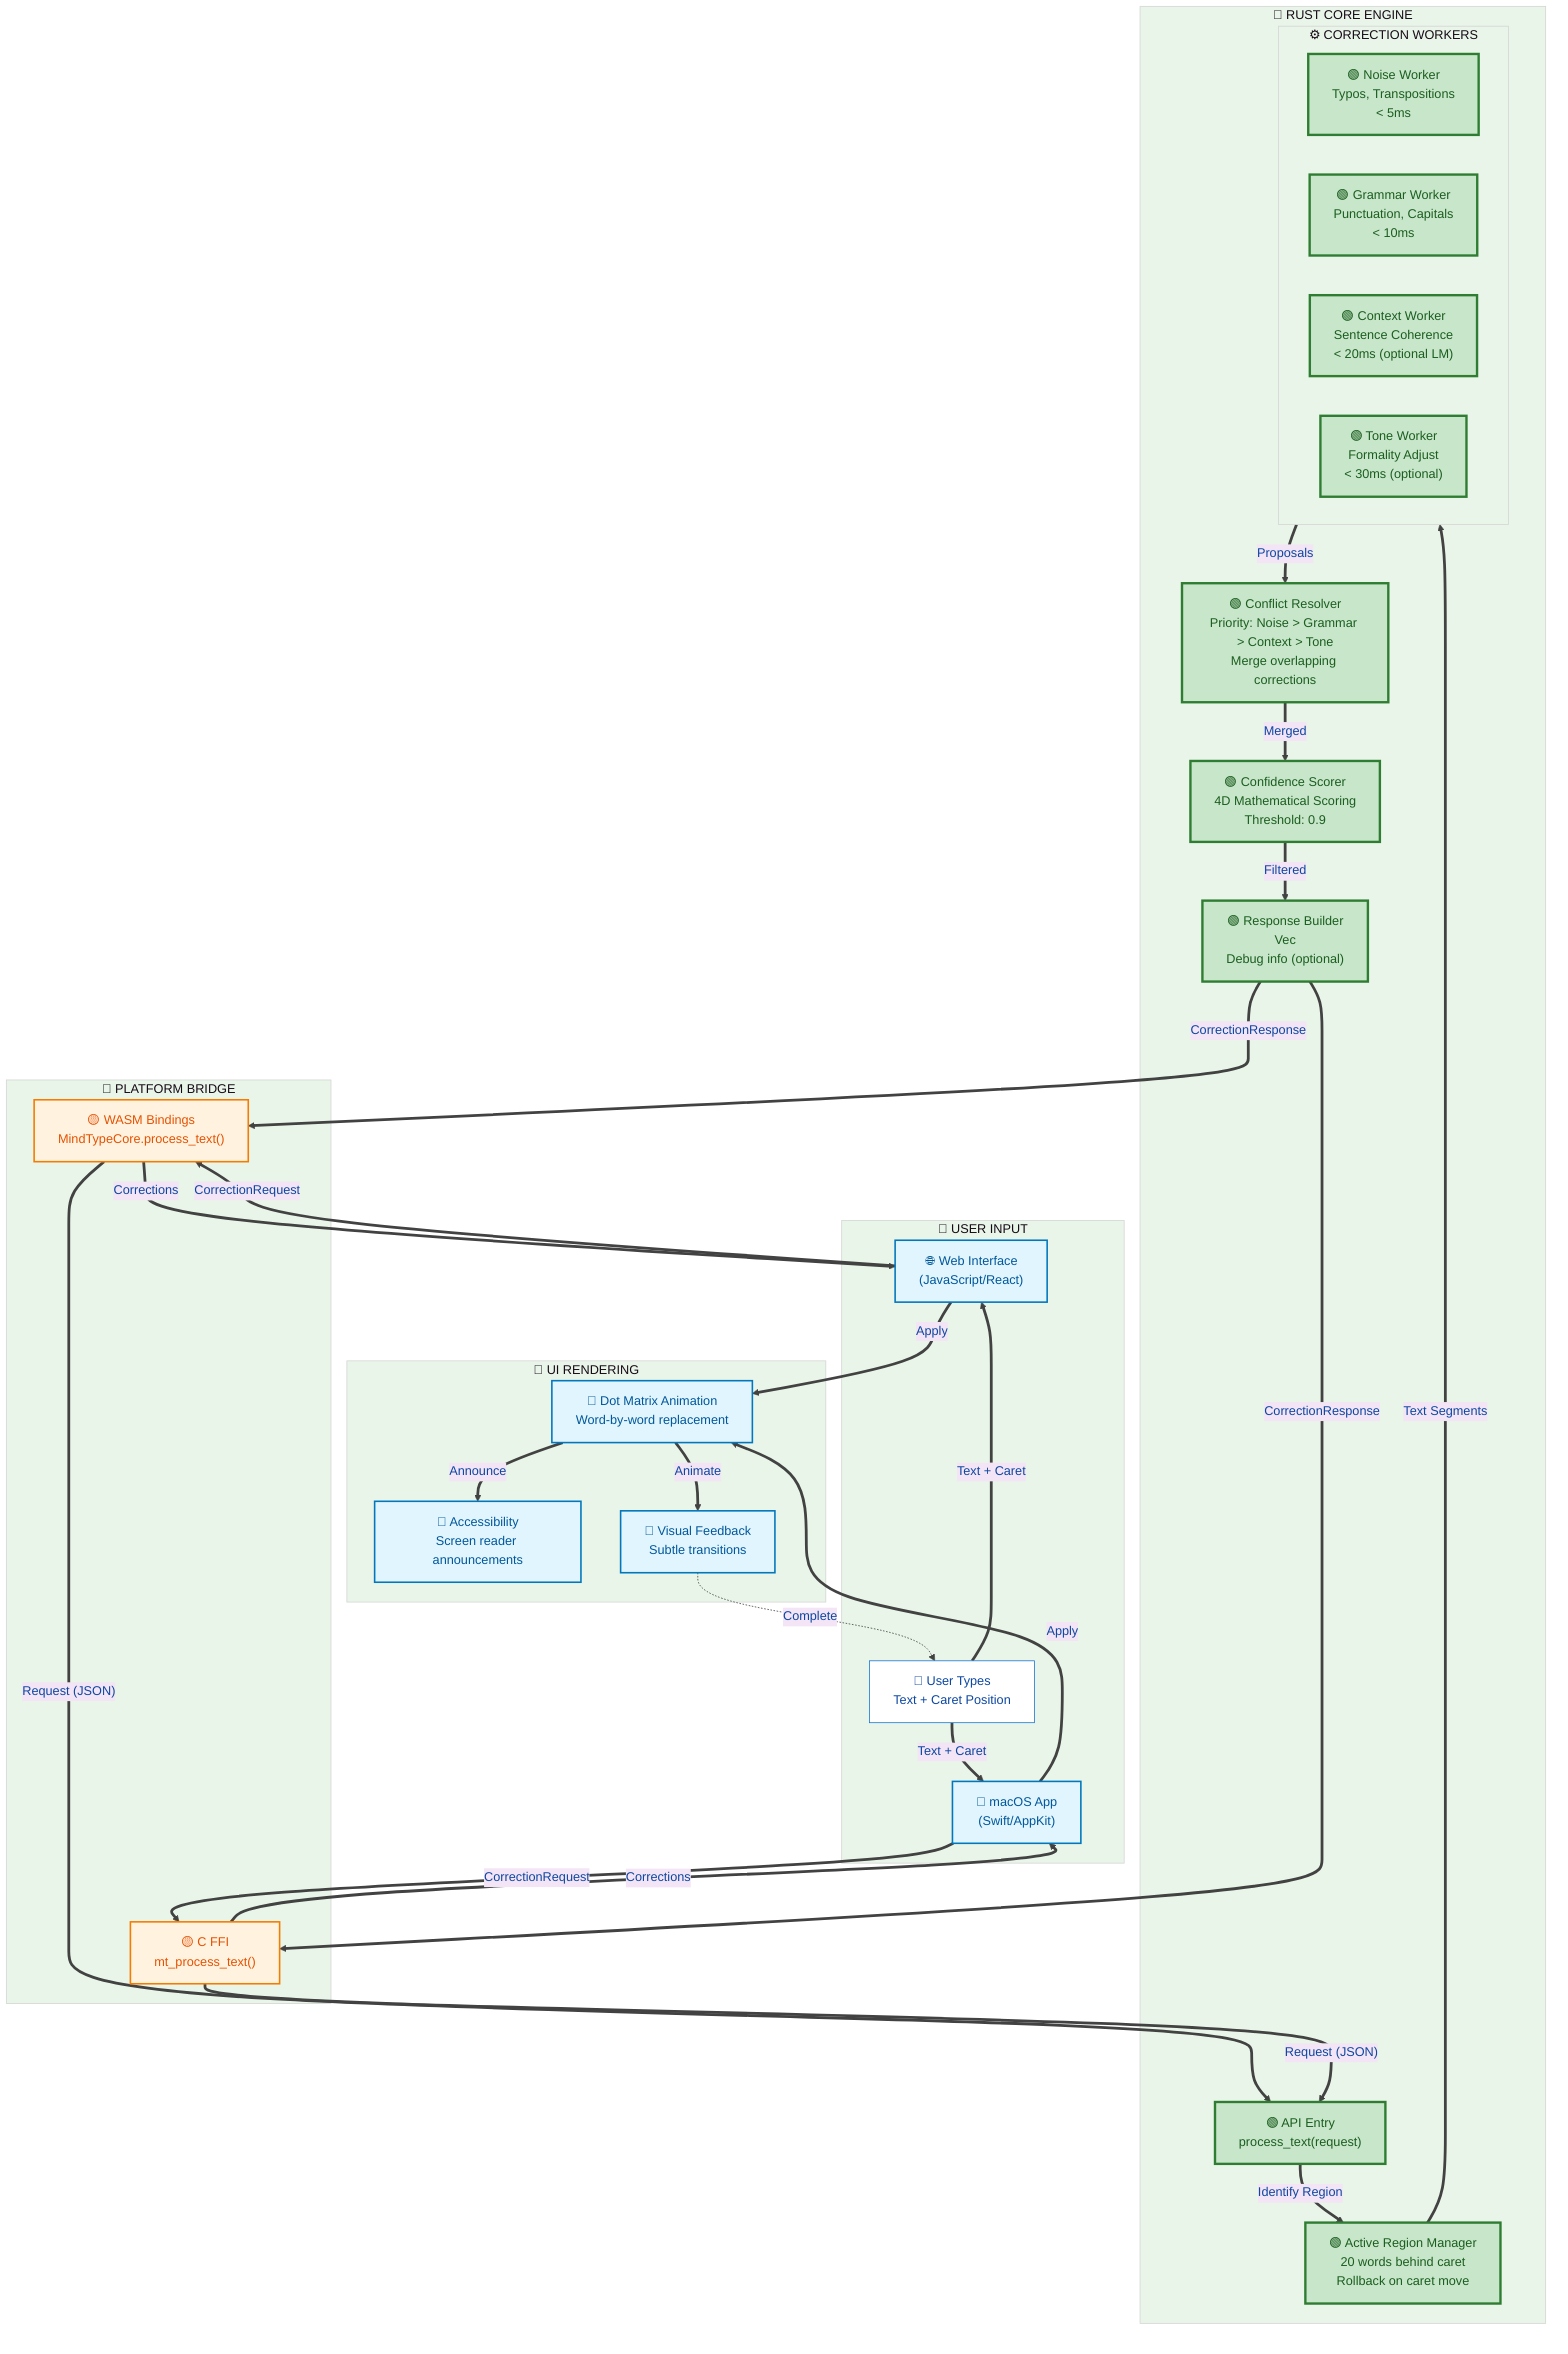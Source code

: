 %%{init: {'theme': 'base', 'themeVariables': {'primaryColor': '#e3f2fd', 'primaryTextColor': '#0d47a1', 'primaryBorderColor': '#1976d2', 'lineColor': '#424242', 'secondaryColor': '#f3e5f5', 'tertiaryColor': '#e8f5e8', 'background': '#fafafa', 'mainBkg': '#ffffff', 'secondBkg': '#f5f5f5', 'tertiaryBkg': '#eeeeee'}}}%%
%% ═══════════════════════════════════════════════════════════════════════════════
%% 🧠 MINDTYPE RUST-FIRST ARCHITECTURE (v0.5) - SOURCE OF TRUTH
%% ═══════════════════════════════════════════════════════════════════════════════
%% 
%% PURPOSE: Complete Rust-based text correction pipeline
%% SCOPE: All correction logic in Rust, thin UI layers only
%% UPDATED: September 2025 - Rust-only implementation
%% 
%% LEGEND:
%% 🟢 Rust Core  🔵 Platform UI  🟡 FFI/WASM Bridge
%% ===> Critical Path  --> Standard Flow  -.-> Feedback
%% ═══════════════════════════════════════════════════════════════════════════════

graph TB
    %% ═══════════════════════════════════════════════════════════════
    %% USER INPUT LAYER
    %% ═══════════════════════════════════════════════════════════════
    subgraph INPUT ["📝 USER INPUT"]
        USER["👤 User Types<br/>Text + Caret Position"]
        WEB_UI["🌐 Web Interface<br/>(JavaScript/React)"]
        MAC_UI["🍎 macOS App<br/>(Swift/AppKit)"]
    end
    
    %% ═══════════════════════════════════════════════════════════════
    %% PLATFORM BRIDGE LAYER
    %% ═══════════════════════════════════════════════════════════════
    subgraph BRIDGE ["🔌 PLATFORM BRIDGE"]
        WASM["🟡 WASM Bindings<br/>MindTypeCore.process_text()"]
        FFI["🟡 C FFI<br/>mt_process_text()"]
    end
    
    %% ═══════════════════════════════════════════════════════════════
    %% RUST CORE ENGINE (All Correction Logic)
    %% ═══════════════════════════════════════════════════════════════
    subgraph RUST_CORE ["🦀 RUST CORE ENGINE"]
        direction TB
        
        %% Entry Point
        API["🟢 API Entry<br/>process_text(request)"]
        
        %% Active Region Management
        REGION["🟢 Active Region Manager<br/>20 words behind caret<br/>Rollback on caret move"]
        
        %% Parallel Correction Workers
        subgraph WORKERS ["⚙️ CORRECTION WORKERS"]
            NOISE["🟢 Noise Worker<br/>Typos, Transpositions<br/>< 5ms"]
            GRAMMAR["🟢 Grammar Worker<br/>Punctuation, Capitals<br/>< 10ms"]
            CONTEXT["🟢 Context Worker<br/>Sentence Coherence<br/>< 20ms (optional LM)"]
            TONE["🟢 Tone Worker<br/>Formality Adjust<br/>< 30ms (optional)"]
        end
        
        %% Conflict Resolution
        CONFLICT["🟢 Conflict Resolver<br/>Priority: Noise > Grammar > Context > Tone<br/>Merge overlapping corrections"]
        
        %% Confidence Scoring
        CONFIDENCE["🟢 Confidence Scorer<br/>4D Mathematical Scoring<br/>Threshold: 0.9"]
        
        %% Final Output
        RESPONSE["🟢 Response Builder<br/>Vec<Correction><br/>Debug info (optional)"]
    end
    
    %% ═══════════════════════════════════════════════════════════════
    %% UI RENDERING LAYER
    %% ═══════════════════════════════════════════════════════════════
    subgraph UI_RENDER ["🎨 UI RENDERING"]
        DOT_MATRIX["🔵 Dot Matrix Animation<br/>Word-by-word replacement"]
        ARIA["🔵 Accessibility<br/>Screen reader announcements"]
        VISUAL["🔵 Visual Feedback<br/>Subtle transitions"]
    end
    
    %% ═══════════════════════════════════════════════════════════════
    %% DATA FLOW CONNECTIONS
    %% ═══════════════════════════════════════════════════════════════
    
    %% Input Flow
    USER ==>|"Text + Caret"| WEB_UI
    USER ==>|"Text + Caret"| MAC_UI
    WEB_UI ==>|"CorrectionRequest"| WASM
    MAC_UI ==>|"CorrectionRequest"| FFI
    
    %% Bridge to Core
    WASM ===>|"Request (JSON)"| API
    FFI ===>|"Request (JSON)"| API
    
    %% Core Processing
    API ==>|"Identify Region"| REGION
    REGION ==>|"Text Segments"| WORKERS
    
    %% Parallel Worker Execution
    WORKERS ==>|"Proposals"| CONFLICT
    CONFLICT ==>|"Merged"| CONFIDENCE
    CONFIDENCE ==>|"Filtered"| RESPONSE
    
    %% Response Flow
    RESPONSE ===>|"CorrectionResponse"| WASM
    RESPONSE ===>|"CorrectionResponse"| FFI
    WASM ==>|"Corrections"| WEB_UI
    FFI ==>|"Corrections"| MAC_UI
    
    %% UI Rendering
    WEB_UI ==>|"Apply"| DOT_MATRIX
    MAC_UI ==>|"Apply"| DOT_MATRIX
    DOT_MATRIX ==>|"Animate"| VISUAL
    DOT_MATRIX ==>|"Announce"| ARIA
    
    %% Feedback Loop
    VISUAL -.->|"Complete"| USER
    
    %% ═══════════════════════════════════════════════════════════════
    %% PERFORMANCE TARGETS
    %% ═══════════════════════════════════════════════════════════════
    
    %% Annotations
    classDef rustCore fill:#c8e6c9,stroke:#2e7d32,stroke-width:3px,color:#1b5e20
    classDef platformUI fill:#e1f5fe,stroke:#0277bd,stroke-width:2px,color:#01579b
    classDef bridge fill:#fff3e0,stroke:#f57c00,stroke-width:2px,color:#e65100
    
    class API,REGION,NOISE,GRAMMAR,CONTEXT,TONE,CONFLICT,CONFIDENCE,RESPONSE rustCore
    class WEB_UI,MAC_UI,DOT_MATRIX,ARIA,VISUAL platformUI
    class WASM,FFI bridge